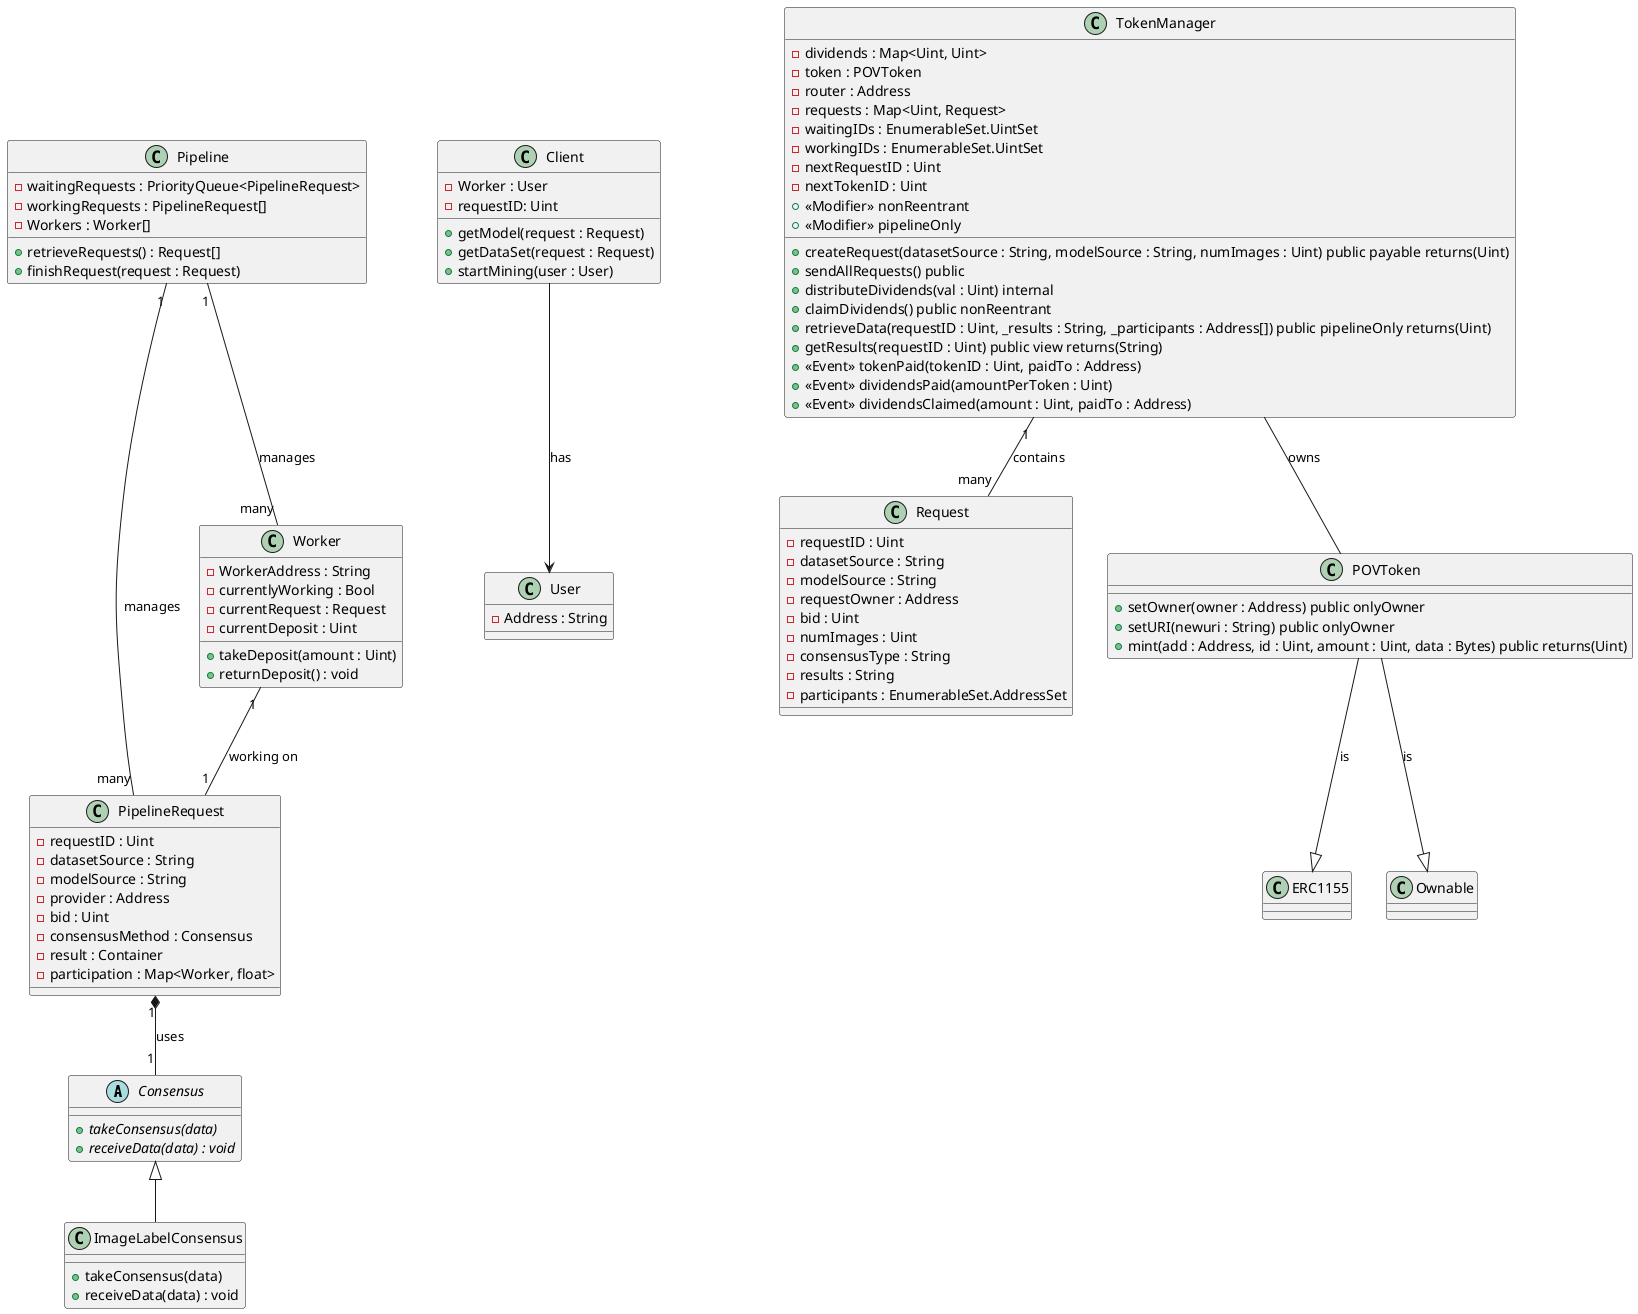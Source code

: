 @startuml

abstract class Consensus {
  {abstract} +takeConsensus(data)
  {abstract} +receiveData(data) : void
}

class ImageLabelConsensus {
  +takeConsensus(data)
  +receiveData(data) : void
}

class PipelineRequest {
  -requestID : Uint
  -datasetSource : String
  -modelSource : String
  -provider : Address
  -bid : Uint
  -consensusMethod : Consensus
  -result : Container
  -participation : Map<Worker, float>
}

class Worker {
  -WorkerAddress : String
  -currentlyWorking : Bool
  -currentRequest : Request
  -currentDeposit : Uint
  +takeDeposit(amount : Uint)
  +returnDeposit() : void
}

class Pipeline {
  -waitingRequests : PriorityQueue<PipelineRequest>
  -workingRequests : PipelineRequest[]
  -Workers : Worker[]
  +retrieveRequests() : Request[]
  +finishRequest(request : Request)
}

class User {
  -Address : String
}

class Client {
  -Worker : User
  -requestID: Uint
  +getModel(request : Request)
  +getDataSet(request : Request)
  +startMining(user : User)
}

class TokenManager {
  -dividends : Map<Uint, Uint>
  -token : POVToken
  -router : Address
  -requests : Map<Uint, Request>
  -waitingIDs : EnumerableSet.UintSet
  -workingIDs : EnumerableSet.UintSet
  -nextRequestID : Uint
  -nextTokenID : Uint
  +createRequest(datasetSource : String, modelSource : String, numImages : Uint) public payable returns(Uint)
  +sendAllRequests() public
  +distributeDividends(val : Uint) internal
  +claimDividends() public nonReentrant
  +retrieveData(requestID : Uint, _results : String, _participants : Address[]) public pipelineOnly returns(Uint)
  +getResults(requestID : Uint) public view returns(String)
  +<<Modifier>> nonReentrant
  +<<Modifier>> pipelineOnly
  +<<Event>> tokenPaid(tokenID : Uint, paidTo : Address)
  +<<Event>> dividendsPaid(amountPerToken : Uint)
  +<<Event>> dividendsClaimed(amount : Uint, paidTo : Address)
}

class Request {
  -requestID : Uint
  -datasetSource : String
  -modelSource : String
  -requestOwner : Address
  -bid : Uint
  -numImages : Uint
  -consensusType : String
  -results : String
  -participants : EnumerableSet.AddressSet
}

class ERC1155 {
}

class Ownable {
}

class POVToken {
  +setOwner(owner : Address) public onlyOwner
  +setURI(newuri : String) public onlyOwner
  +mint(add : Address, id : Uint, amount : Uint, data : Bytes) public returns(Uint)
}

TokenManager "1" -- "many" Request : contains
TokenManager -- POVToken : owns
POVToken --|> ERC1155 : is
POVToken --|> Ownable : is
Consensus <|-- ImageLabelConsensus
PipelineRequest "1" *-- "1" Consensus : uses
Worker "1" -- "1" PipelineRequest : working on
Pipeline "1" -- "many" PipelineRequest : manages
Pipeline "1" -- "many" Worker : manages
Client -down-> User : has

@enduml

